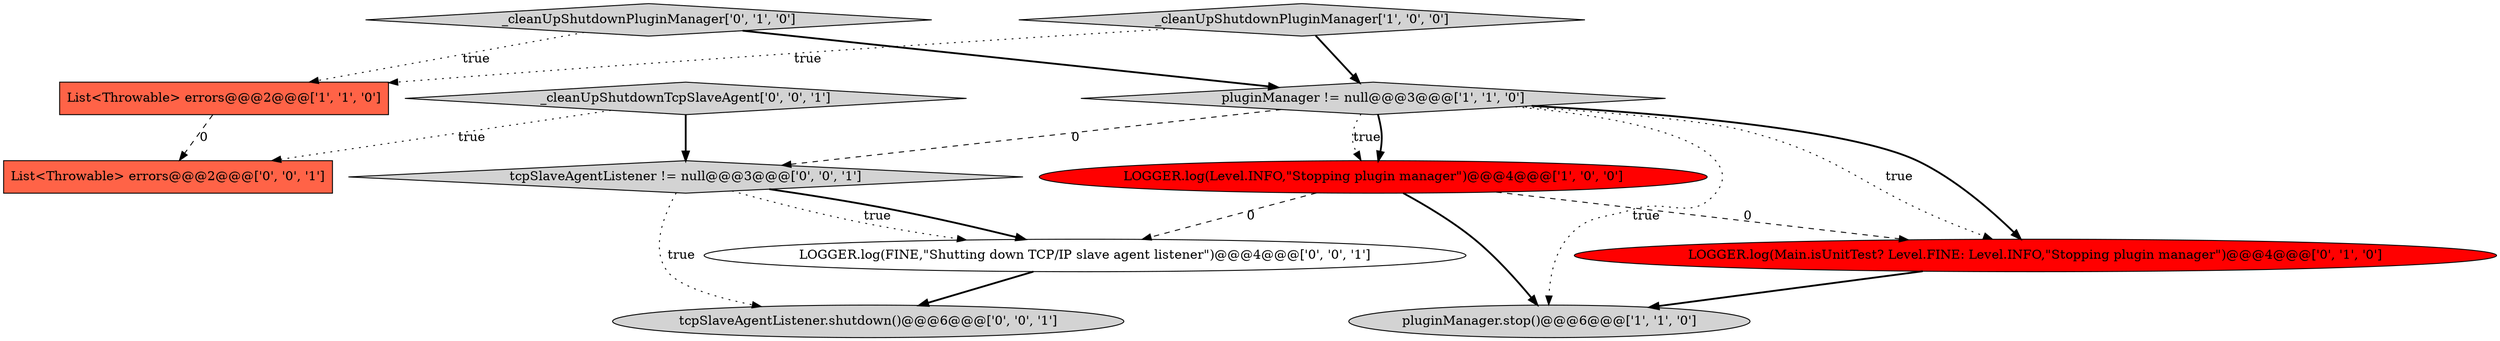 digraph {
7 [style = filled, label = "tcpSlaveAgentListener.shutdown()@@@6@@@['0', '0', '1']", fillcolor = lightgray, shape = ellipse image = "AAA0AAABBB3BBB"];
6 [style = filled, label = "LOGGER.log(Main.isUnitTest? Level.FINE: Level.INFO,\"Stopping plugin manager\")@@@4@@@['0', '1', '0']", fillcolor = red, shape = ellipse image = "AAA1AAABBB2BBB"];
5 [style = filled, label = "_cleanUpShutdownPluginManager['0', '1', '0']", fillcolor = lightgray, shape = diamond image = "AAA0AAABBB2BBB"];
8 [style = filled, label = "_cleanUpShutdownTcpSlaveAgent['0', '0', '1']", fillcolor = lightgray, shape = diamond image = "AAA0AAABBB3BBB"];
9 [style = filled, label = "List<Throwable> errors@@@2@@@['0', '0', '1']", fillcolor = tomato, shape = box image = "AAA0AAABBB3BBB"];
1 [style = filled, label = "LOGGER.log(Level.INFO,\"Stopping plugin manager\")@@@4@@@['1', '0', '0']", fillcolor = red, shape = ellipse image = "AAA1AAABBB1BBB"];
0 [style = filled, label = "_cleanUpShutdownPluginManager['1', '0', '0']", fillcolor = lightgray, shape = diamond image = "AAA0AAABBB1BBB"];
11 [style = filled, label = "LOGGER.log(FINE,\"Shutting down TCP/IP slave agent listener\")@@@4@@@['0', '0', '1']", fillcolor = white, shape = ellipse image = "AAA0AAABBB3BBB"];
2 [style = filled, label = "pluginManager.stop()@@@6@@@['1', '1', '0']", fillcolor = lightgray, shape = ellipse image = "AAA0AAABBB1BBB"];
3 [style = filled, label = "List<Throwable> errors@@@2@@@['1', '1', '0']", fillcolor = tomato, shape = box image = "AAA0AAABBB1BBB"];
4 [style = filled, label = "pluginManager != null@@@3@@@['1', '1', '0']", fillcolor = lightgray, shape = diamond image = "AAA0AAABBB1BBB"];
10 [style = filled, label = "tcpSlaveAgentListener != null@@@3@@@['0', '0', '1']", fillcolor = lightgray, shape = diamond image = "AAA0AAABBB3BBB"];
4->6 [style = dotted, label="true"];
8->10 [style = bold, label=""];
4->1 [style = dotted, label="true"];
4->6 [style = bold, label=""];
5->3 [style = dotted, label="true"];
4->2 [style = dotted, label="true"];
6->2 [style = bold, label=""];
3->9 [style = dashed, label="0"];
10->11 [style = dotted, label="true"];
0->4 [style = bold, label=""];
1->6 [style = dashed, label="0"];
1->11 [style = dashed, label="0"];
5->4 [style = bold, label=""];
4->1 [style = bold, label=""];
1->2 [style = bold, label=""];
0->3 [style = dotted, label="true"];
8->9 [style = dotted, label="true"];
4->10 [style = dashed, label="0"];
10->7 [style = dotted, label="true"];
11->7 [style = bold, label=""];
10->11 [style = bold, label=""];
}
